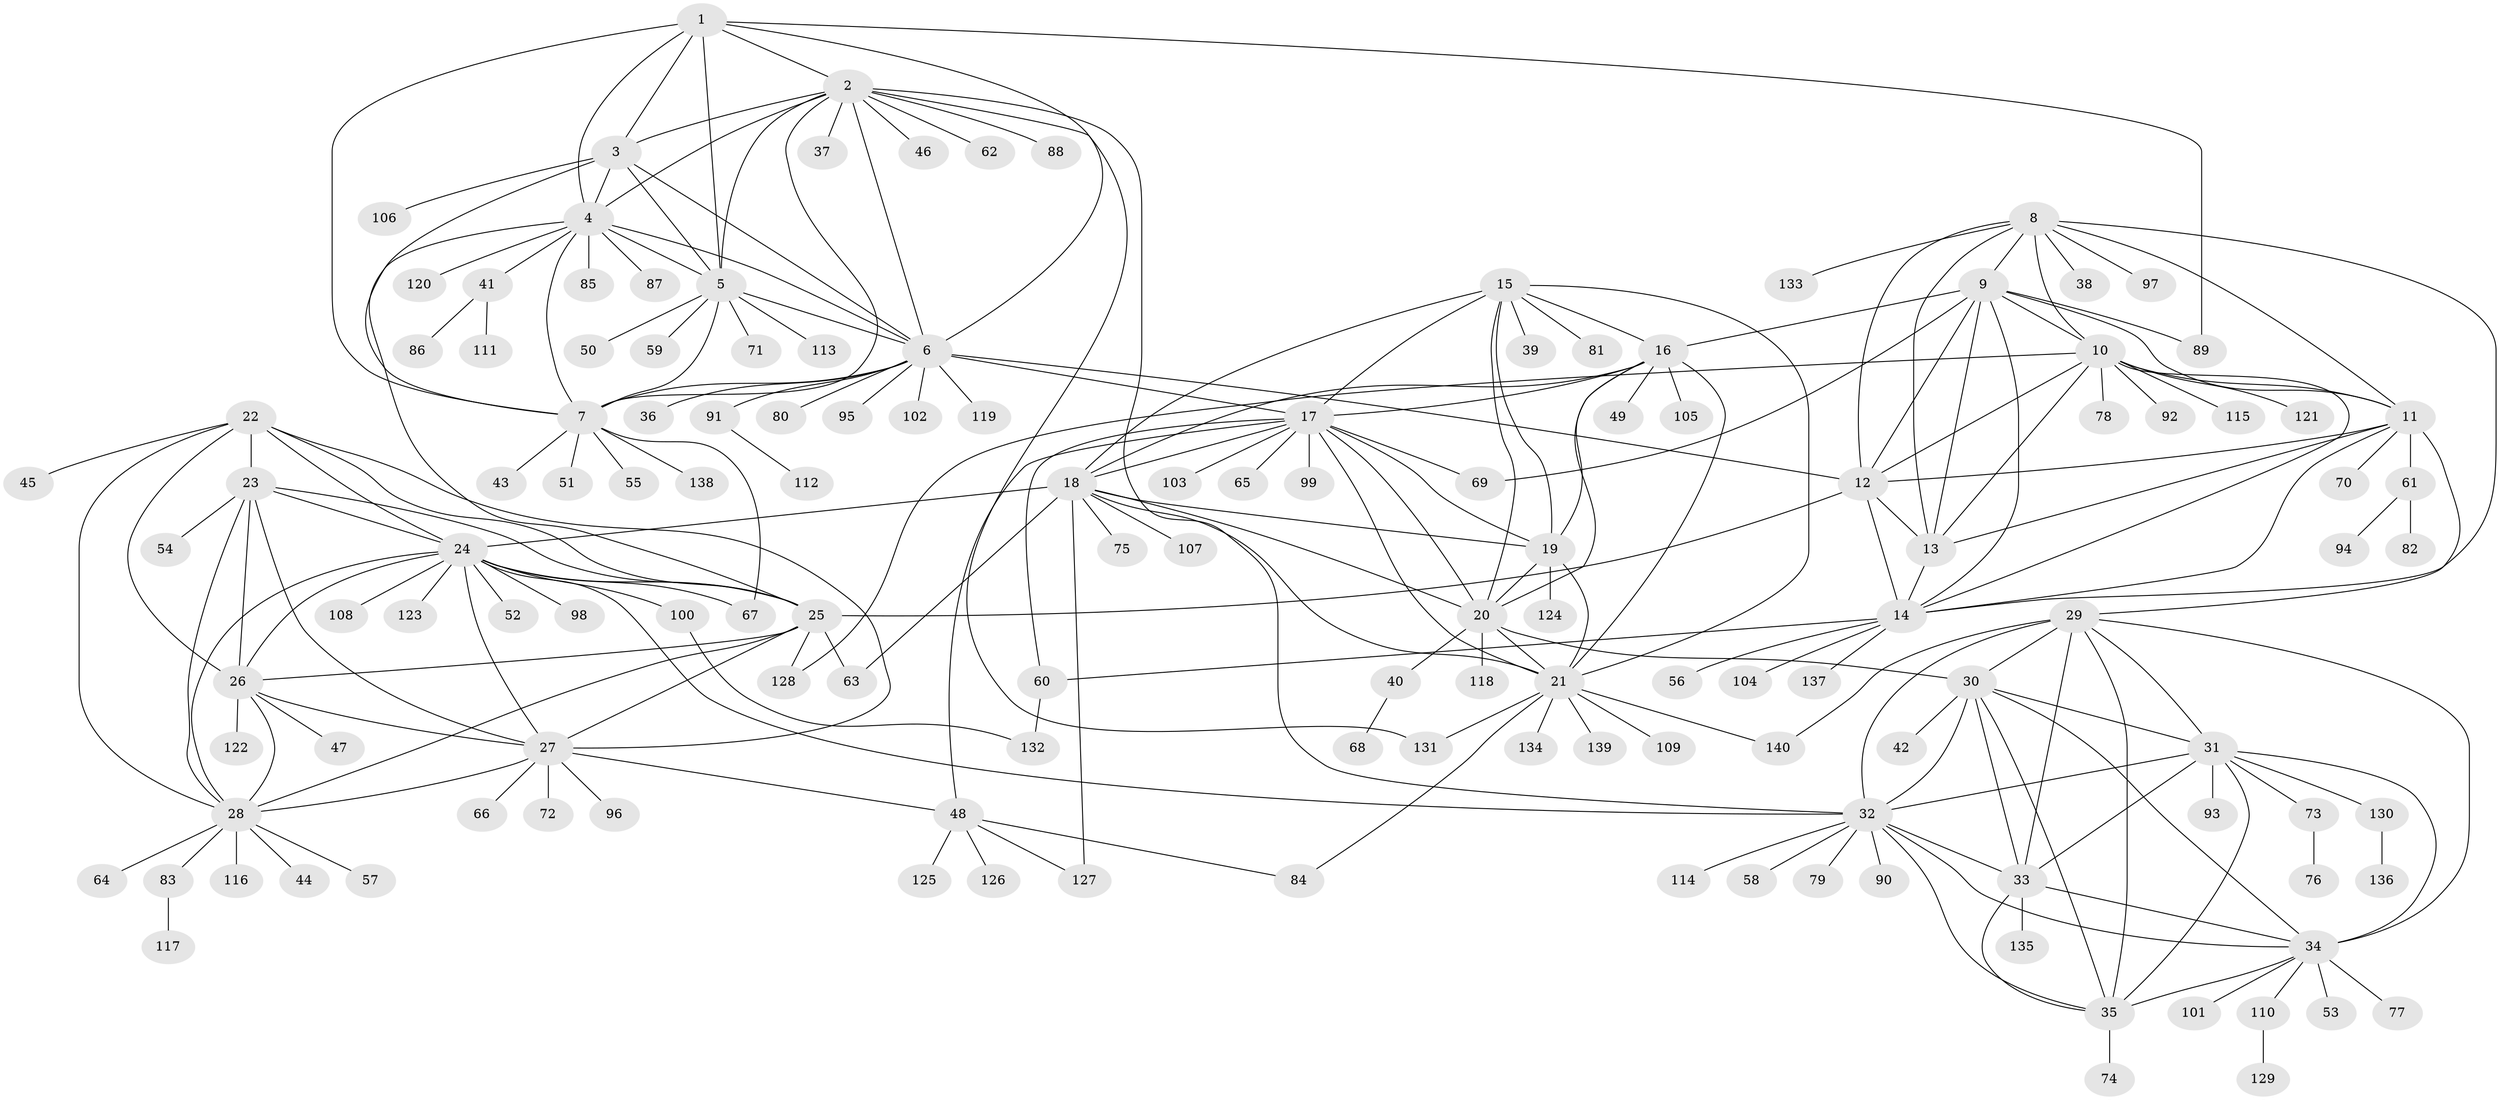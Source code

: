 // coarse degree distribution, {7: 0.045454545454545456, 11: 0.01818181818181818, 6: 0.05454545454545454, 10: 0.02727272727272727, 9: 0.045454545454545456, 14: 0.01818181818181818, 8: 0.01818181818181818, 5: 0.00909090909090909, 16: 0.00909090909090909, 4: 0.00909090909090909, 12: 0.00909090909090909, 1: 0.6363636363636364, 2: 0.09090909090909091, 3: 0.00909090909090909}
// Generated by graph-tools (version 1.1) at 2025/42/03/06/25 10:42:08]
// undirected, 140 vertices, 232 edges
graph export_dot {
graph [start="1"]
  node [color=gray90,style=filled];
  1;
  2;
  3;
  4;
  5;
  6;
  7;
  8;
  9;
  10;
  11;
  12;
  13;
  14;
  15;
  16;
  17;
  18;
  19;
  20;
  21;
  22;
  23;
  24;
  25;
  26;
  27;
  28;
  29;
  30;
  31;
  32;
  33;
  34;
  35;
  36;
  37;
  38;
  39;
  40;
  41;
  42;
  43;
  44;
  45;
  46;
  47;
  48;
  49;
  50;
  51;
  52;
  53;
  54;
  55;
  56;
  57;
  58;
  59;
  60;
  61;
  62;
  63;
  64;
  65;
  66;
  67;
  68;
  69;
  70;
  71;
  72;
  73;
  74;
  75;
  76;
  77;
  78;
  79;
  80;
  81;
  82;
  83;
  84;
  85;
  86;
  87;
  88;
  89;
  90;
  91;
  92;
  93;
  94;
  95;
  96;
  97;
  98;
  99;
  100;
  101;
  102;
  103;
  104;
  105;
  106;
  107;
  108;
  109;
  110;
  111;
  112;
  113;
  114;
  115;
  116;
  117;
  118;
  119;
  120;
  121;
  122;
  123;
  124;
  125;
  126;
  127;
  128;
  129;
  130;
  131;
  132;
  133;
  134;
  135;
  136;
  137;
  138;
  139;
  140;
  1 -- 2;
  1 -- 3;
  1 -- 4;
  1 -- 5;
  1 -- 6;
  1 -- 7;
  1 -- 89;
  2 -- 3;
  2 -- 4;
  2 -- 5;
  2 -- 6;
  2 -- 7;
  2 -- 32;
  2 -- 37;
  2 -- 46;
  2 -- 62;
  2 -- 88;
  2 -- 131;
  3 -- 4;
  3 -- 5;
  3 -- 6;
  3 -- 7;
  3 -- 106;
  4 -- 5;
  4 -- 6;
  4 -- 7;
  4 -- 25;
  4 -- 41;
  4 -- 85;
  4 -- 87;
  4 -- 120;
  5 -- 6;
  5 -- 7;
  5 -- 50;
  5 -- 59;
  5 -- 71;
  5 -- 113;
  6 -- 7;
  6 -- 12;
  6 -- 17;
  6 -- 36;
  6 -- 80;
  6 -- 91;
  6 -- 95;
  6 -- 102;
  6 -- 119;
  7 -- 43;
  7 -- 51;
  7 -- 55;
  7 -- 67;
  7 -- 138;
  8 -- 9;
  8 -- 10;
  8 -- 11;
  8 -- 12;
  8 -- 13;
  8 -- 14;
  8 -- 38;
  8 -- 97;
  8 -- 133;
  9 -- 10;
  9 -- 11;
  9 -- 12;
  9 -- 13;
  9 -- 14;
  9 -- 16;
  9 -- 69;
  9 -- 89;
  10 -- 11;
  10 -- 12;
  10 -- 13;
  10 -- 14;
  10 -- 78;
  10 -- 92;
  10 -- 115;
  10 -- 121;
  10 -- 128;
  11 -- 12;
  11 -- 13;
  11 -- 14;
  11 -- 29;
  11 -- 61;
  11 -- 70;
  12 -- 13;
  12 -- 14;
  12 -- 25;
  13 -- 14;
  14 -- 56;
  14 -- 60;
  14 -- 104;
  14 -- 137;
  15 -- 16;
  15 -- 17;
  15 -- 18;
  15 -- 19;
  15 -- 20;
  15 -- 21;
  15 -- 39;
  15 -- 81;
  16 -- 17;
  16 -- 18;
  16 -- 19;
  16 -- 20;
  16 -- 21;
  16 -- 49;
  16 -- 105;
  17 -- 18;
  17 -- 19;
  17 -- 20;
  17 -- 21;
  17 -- 48;
  17 -- 60;
  17 -- 65;
  17 -- 69;
  17 -- 99;
  17 -- 103;
  18 -- 19;
  18 -- 20;
  18 -- 21;
  18 -- 24;
  18 -- 63;
  18 -- 75;
  18 -- 107;
  18 -- 127;
  19 -- 20;
  19 -- 21;
  19 -- 124;
  20 -- 21;
  20 -- 30;
  20 -- 40;
  20 -- 118;
  21 -- 84;
  21 -- 109;
  21 -- 131;
  21 -- 134;
  21 -- 139;
  21 -- 140;
  22 -- 23;
  22 -- 24;
  22 -- 25;
  22 -- 26;
  22 -- 27;
  22 -- 28;
  22 -- 45;
  23 -- 24;
  23 -- 25;
  23 -- 26;
  23 -- 27;
  23 -- 28;
  23 -- 54;
  24 -- 25;
  24 -- 26;
  24 -- 27;
  24 -- 28;
  24 -- 32;
  24 -- 52;
  24 -- 67;
  24 -- 98;
  24 -- 100;
  24 -- 108;
  24 -- 123;
  25 -- 26;
  25 -- 27;
  25 -- 28;
  25 -- 63;
  25 -- 128;
  26 -- 27;
  26 -- 28;
  26 -- 47;
  26 -- 122;
  27 -- 28;
  27 -- 48;
  27 -- 66;
  27 -- 72;
  27 -- 96;
  28 -- 44;
  28 -- 57;
  28 -- 64;
  28 -- 83;
  28 -- 116;
  29 -- 30;
  29 -- 31;
  29 -- 32;
  29 -- 33;
  29 -- 34;
  29 -- 35;
  29 -- 140;
  30 -- 31;
  30 -- 32;
  30 -- 33;
  30 -- 34;
  30 -- 35;
  30 -- 42;
  31 -- 32;
  31 -- 33;
  31 -- 34;
  31 -- 35;
  31 -- 73;
  31 -- 93;
  31 -- 130;
  32 -- 33;
  32 -- 34;
  32 -- 35;
  32 -- 58;
  32 -- 79;
  32 -- 90;
  32 -- 114;
  33 -- 34;
  33 -- 35;
  33 -- 135;
  34 -- 35;
  34 -- 53;
  34 -- 77;
  34 -- 101;
  34 -- 110;
  35 -- 74;
  40 -- 68;
  41 -- 86;
  41 -- 111;
  48 -- 84;
  48 -- 125;
  48 -- 126;
  48 -- 127;
  60 -- 132;
  61 -- 82;
  61 -- 94;
  73 -- 76;
  83 -- 117;
  91 -- 112;
  100 -- 132;
  110 -- 129;
  130 -- 136;
}
